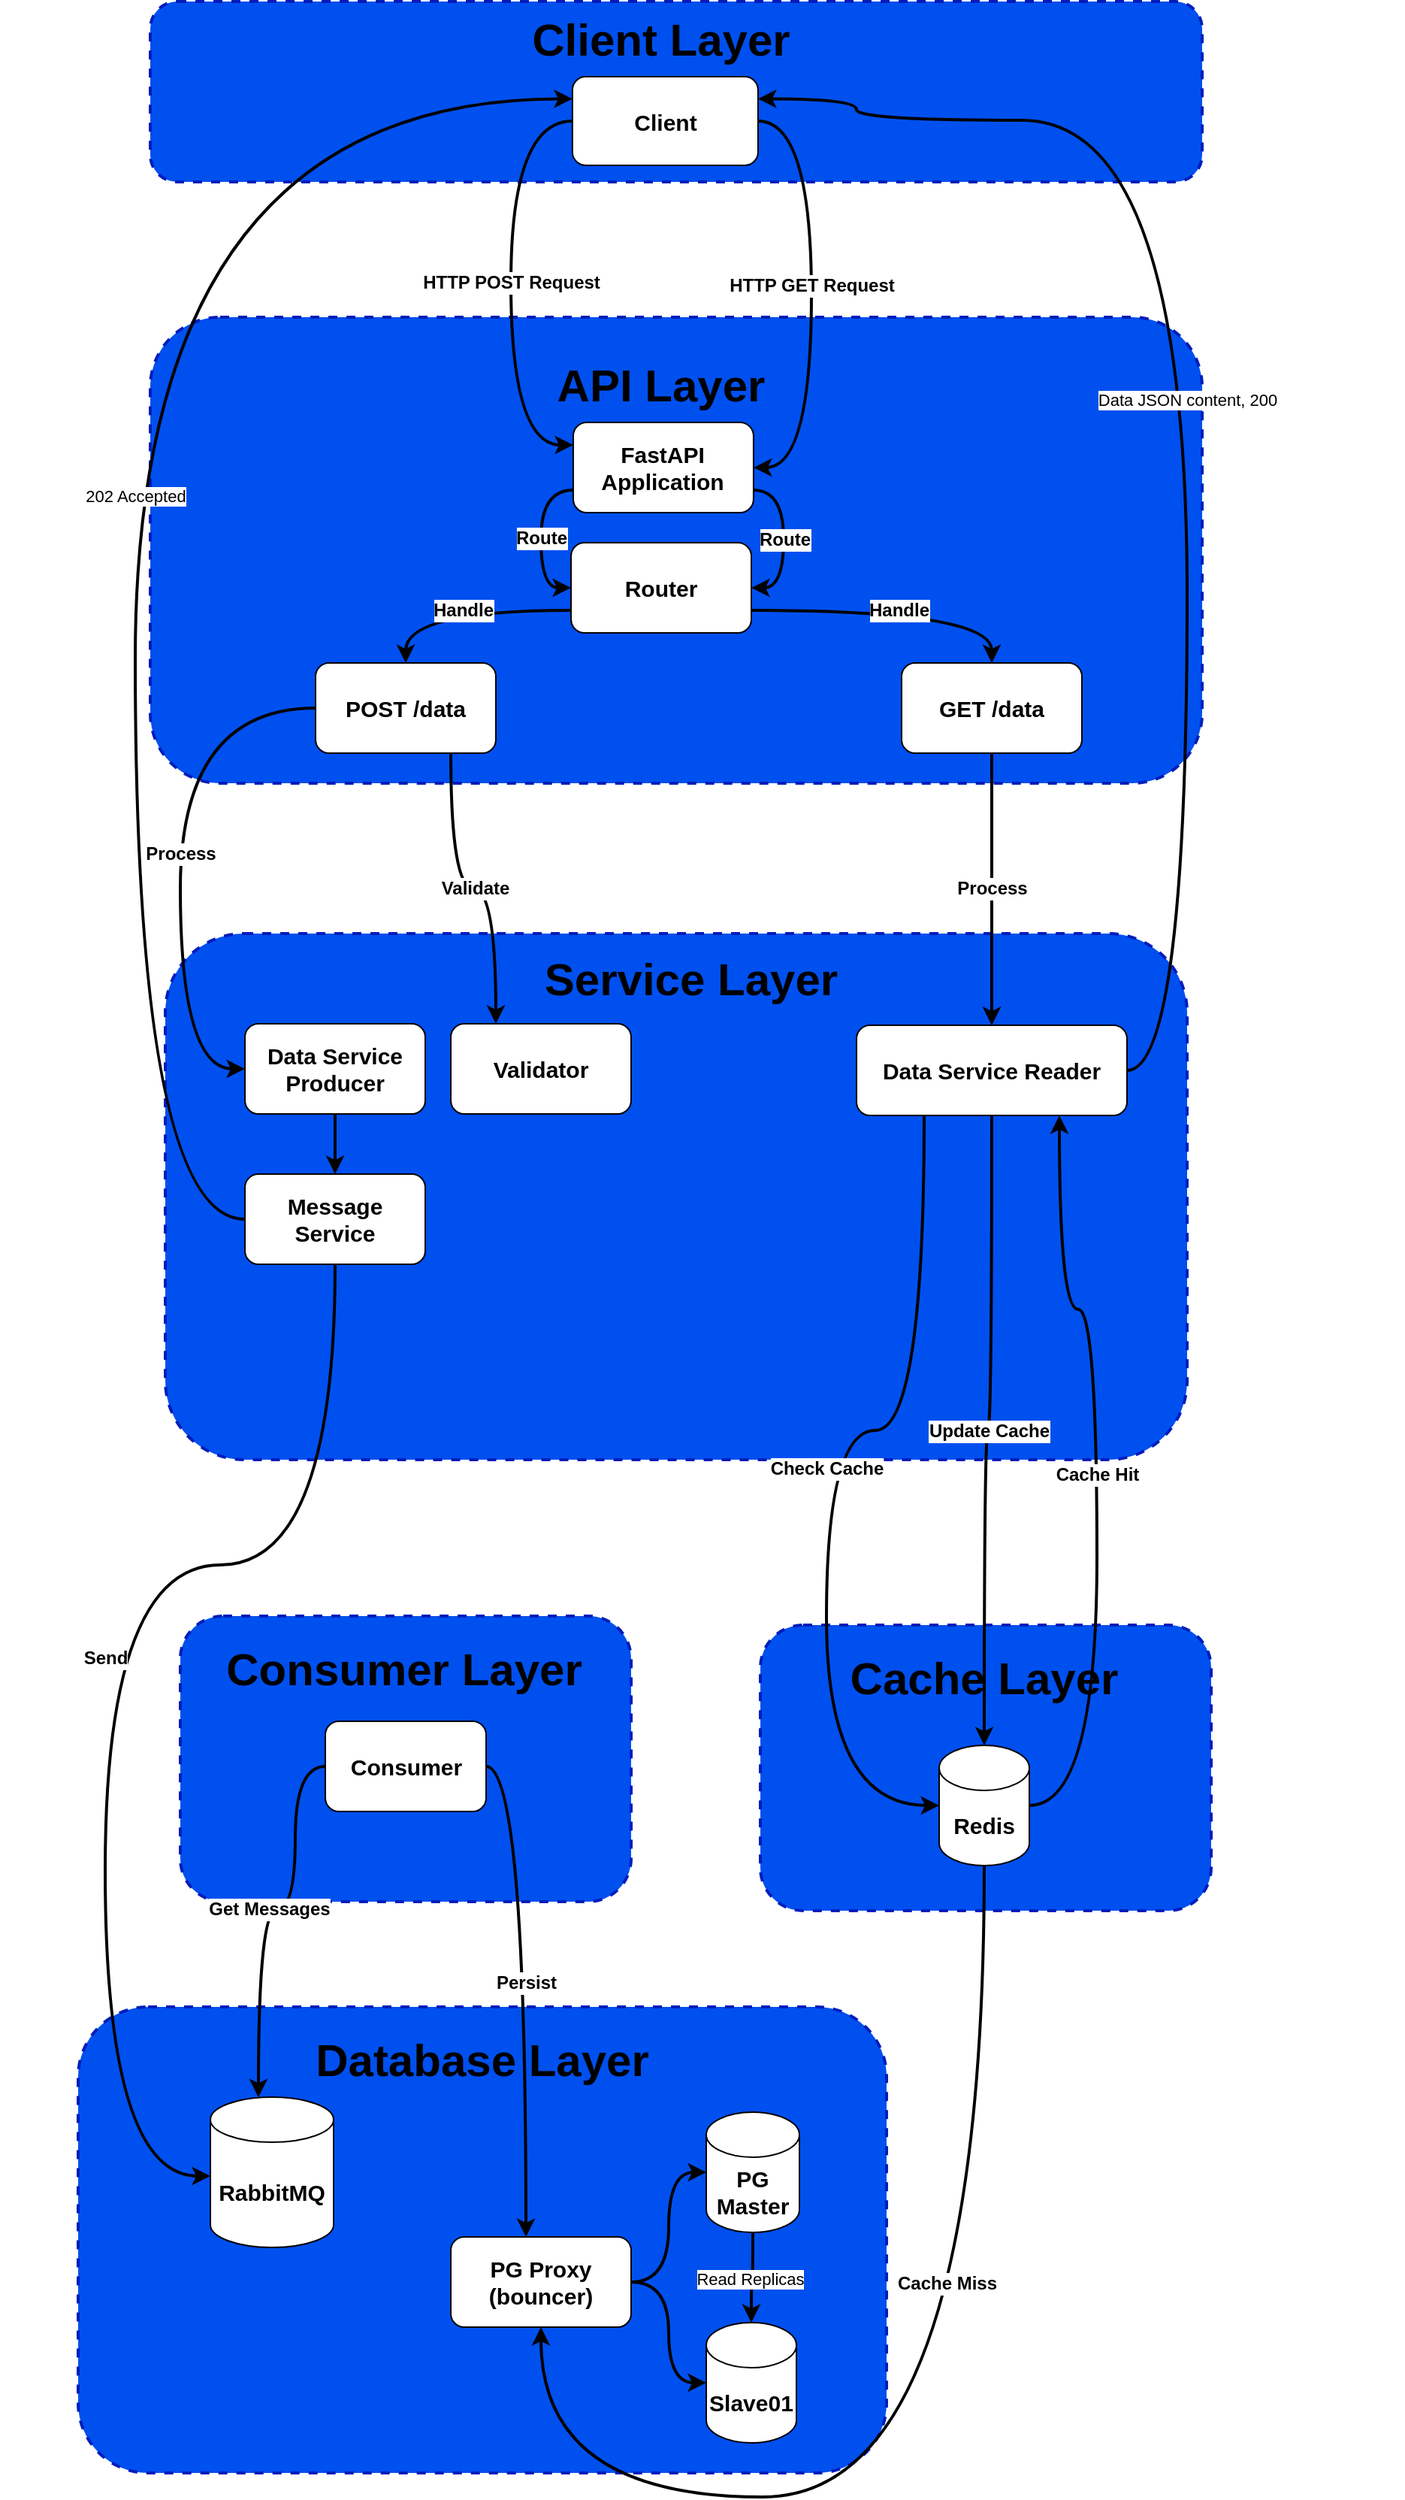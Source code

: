 <mxfile version="27.1.4">
  <diagram name="Page-1" id="uTwED_ESvM5utyiUrLhO">
    <mxGraphModel dx="1577" dy="2077" grid="1" gridSize="10" guides="1" tooltips="1" connect="1" arrows="1" fold="1" page="1" pageScale="1" pageWidth="850" pageHeight="1100" math="0" shadow="0">
      <root>
        <mxCell id="0" />
        <mxCell id="1" parent="0" />
        <mxCell id="CuVStZ2rOv2MTJ8ZW5BZ-71" value="" style="rounded=1;whiteSpace=wrap;html=1;fillColor=light-dark(#0050EF,#E5CCFF);fontColor=#ffffff;strokeColor=light-dark(#001DBC,#000000);dashed=1;strokeWidth=2;" vertex="1" parent="1">
          <mxGeometry x="160" y="20" width="680" height="350" as="geometry" />
        </mxCell>
        <mxCell id="CuVStZ2rOv2MTJ8ZW5BZ-48" value="" style="rounded=1;whiteSpace=wrap;html=1;fillColor=light-dark(#0050EF,#E5CCFF);fontColor=#ffffff;strokeColor=light-dark(#001DBC,#000000);dashed=1;strokeWidth=2;" vertex="1" parent="1">
          <mxGeometry x="150" y="-390" width="700" height="310" as="geometry" />
        </mxCell>
        <mxCell id="CuVStZ2rOv2MTJ8ZW5BZ-49" value="API Layer" style="text;html=1;align=center;verticalAlign=middle;whiteSpace=wrap;rounded=0;fontColor=light-dark(#000000,#000000);fontStyle=1;fontSize=30;" vertex="1" parent="1">
          <mxGeometry x="360" y="-360" width="260" height="30" as="geometry" />
        </mxCell>
        <mxCell id="CuVStZ2rOv2MTJ8ZW5BZ-55" value="" style="group;fontSize=15;" vertex="1" connectable="0" parent="1">
          <mxGeometry x="150" y="-600" width="700" height="120" as="geometry" />
        </mxCell>
        <mxCell id="CuVStZ2rOv2MTJ8ZW5BZ-43" value="" style="rounded=1;whiteSpace=wrap;html=1;fillColor=light-dark(#0050EF,#E5CCFF);fontColor=#ffffff;strokeColor=light-dark(#001DBC,#000000);dashed=1;strokeWidth=2;" vertex="1" parent="CuVStZ2rOv2MTJ8ZW5BZ-55">
          <mxGeometry width="700" height="120" as="geometry" />
        </mxCell>
        <mxCell id="CuVStZ2rOv2MTJ8ZW5BZ-44" value="Client" style="rounded=1;whiteSpace=wrap;html=1;fontSize=15;fontStyle=1;strokeWidth=1;" vertex="1" parent="CuVStZ2rOv2MTJ8ZW5BZ-55">
          <mxGeometry x="280.941" y="50" width="123.529" height="59" as="geometry" />
        </mxCell>
        <mxCell id="CuVStZ2rOv2MTJ8ZW5BZ-47" value="Client Layer" style="text;html=1;align=center;verticalAlign=middle;whiteSpace=wrap;rounded=0;fontColor=light-dark(#000000,#000000);fontStyle=1;fontSize=30;" vertex="1" parent="CuVStZ2rOv2MTJ8ZW5BZ-55">
          <mxGeometry x="205.882" y="10" width="267.647" height="30" as="geometry" />
        </mxCell>
        <mxCell id="CuVStZ2rOv2MTJ8ZW5BZ-62" value="&lt;font style=&quot;font-size: 12px;&quot;&gt;&lt;b style=&quot;&quot;&gt;Route&lt;/b&gt;&lt;/font&gt;" style="edgeStyle=orthogonalEdgeStyle;rounded=0;orthogonalLoop=1;jettySize=auto;html=1;exitX=0;exitY=0.75;exitDx=0;exitDy=0;entryX=0;entryY=0.5;entryDx=0;entryDy=0;strokeWidth=2;curved=1;" edge="1" parent="1" source="CuVStZ2rOv2MTJ8ZW5BZ-56" target="CuVStZ2rOv2MTJ8ZW5BZ-61">
          <mxGeometry x="-0.007" relative="1" as="geometry">
            <mxPoint as="offset" />
          </mxGeometry>
        </mxCell>
        <mxCell id="CuVStZ2rOv2MTJ8ZW5BZ-63" value="&lt;font style=&quot;font-size: 12px;&quot;&gt;&lt;b&gt;Route&lt;/b&gt;&lt;/font&gt;" style="edgeStyle=orthogonalEdgeStyle;rounded=0;orthogonalLoop=1;jettySize=auto;html=1;exitX=1;exitY=0.75;exitDx=0;exitDy=0;entryX=1;entryY=0.5;entryDx=0;entryDy=0;strokeWidth=2;curved=1;" edge="1" parent="1" source="CuVStZ2rOv2MTJ8ZW5BZ-56" target="CuVStZ2rOv2MTJ8ZW5BZ-61">
          <mxGeometry relative="1" as="geometry" />
        </mxCell>
        <mxCell id="CuVStZ2rOv2MTJ8ZW5BZ-56" value="&lt;font style=&quot;font-size: 15px;&quot;&gt;&lt;b&gt;FastAPI Application&lt;/b&gt;&lt;/font&gt;" style="rounded=1;whiteSpace=wrap;html=1;" vertex="1" parent="1">
          <mxGeometry x="431.47" y="-320" width="120" height="60" as="geometry" />
        </mxCell>
        <mxCell id="CuVStZ2rOv2MTJ8ZW5BZ-57" value="&lt;font style=&quot;font-size: 12px;&quot;&gt;&lt;b style=&quot;&quot;&gt;HTTP POST Request&lt;/b&gt;&lt;/font&gt;" style="edgeStyle=orthogonalEdgeStyle;rounded=0;orthogonalLoop=1;jettySize=auto;html=1;exitX=0;exitY=0.5;exitDx=0;exitDy=0;entryX=0;entryY=0.25;entryDx=0;entryDy=0;strokeWidth=2;curved=1;" edge="1" parent="1" source="CuVStZ2rOv2MTJ8ZW5BZ-44" target="CuVStZ2rOv2MTJ8ZW5BZ-56">
          <mxGeometry x="-0.006" relative="1" as="geometry">
            <Array as="points">
              <mxPoint x="390" y="-521" />
              <mxPoint x="390" y="-305" />
            </Array>
            <mxPoint as="offset" />
          </mxGeometry>
        </mxCell>
        <mxCell id="CuVStZ2rOv2MTJ8ZW5BZ-58" value="&lt;font style=&quot;font-size: 12px;&quot;&gt;&lt;b&gt;HTTP GET Request&lt;/b&gt;&lt;/font&gt;" style="edgeStyle=orthogonalEdgeStyle;rounded=0;orthogonalLoop=1;jettySize=auto;html=1;exitX=1;exitY=0.5;exitDx=0;exitDy=0;entryX=1;entryY=0.5;entryDx=0;entryDy=0;strokeWidth=2;curved=1;" edge="1" parent="1" source="CuVStZ2rOv2MTJ8ZW5BZ-44" target="CuVStZ2rOv2MTJ8ZW5BZ-56">
          <mxGeometry x="-0.043" relative="1" as="geometry">
            <Array as="points">
              <mxPoint x="590" y="-521" />
              <mxPoint x="590" y="-290" />
            </Array>
            <mxPoint as="offset" />
          </mxGeometry>
        </mxCell>
        <mxCell id="CuVStZ2rOv2MTJ8ZW5BZ-69" value="&lt;font style=&quot;font-size: 12px;&quot;&gt;&lt;b&gt;Handle&lt;/b&gt;&lt;/font&gt;" style="edgeStyle=orthogonalEdgeStyle;rounded=0;orthogonalLoop=1;jettySize=auto;html=1;exitX=0;exitY=0.75;exitDx=0;exitDy=0;entryX=0.5;entryY=0;entryDx=0;entryDy=0;strokeWidth=2;curved=1;" edge="1" parent="1" source="CuVStZ2rOv2MTJ8ZW5BZ-61" target="CuVStZ2rOv2MTJ8ZW5BZ-64">
          <mxGeometry x="-0.006" relative="1" as="geometry">
            <mxPoint as="offset" />
          </mxGeometry>
        </mxCell>
        <mxCell id="CuVStZ2rOv2MTJ8ZW5BZ-70" value="&lt;font style=&quot;font-size: 12px;&quot;&gt;&lt;b&gt;Handle&lt;/b&gt;&lt;/font&gt;" style="edgeStyle=orthogonalEdgeStyle;rounded=0;orthogonalLoop=1;jettySize=auto;html=1;exitX=1;exitY=0.75;exitDx=0;exitDy=0;entryX=0.5;entryY=0;entryDx=0;entryDy=0;strokeWidth=2;curved=1;" edge="1" parent="1" source="CuVStZ2rOv2MTJ8ZW5BZ-61" target="CuVStZ2rOv2MTJ8ZW5BZ-65">
          <mxGeometry relative="1" as="geometry" />
        </mxCell>
        <mxCell id="CuVStZ2rOv2MTJ8ZW5BZ-61" value="&lt;font style=&quot;font-size: 15px;&quot;&gt;&lt;b&gt;Router&lt;/b&gt;&lt;/font&gt;" style="rounded=1;whiteSpace=wrap;html=1;" vertex="1" parent="1">
          <mxGeometry x="430" y="-240" width="120" height="60" as="geometry" />
        </mxCell>
        <mxCell id="CuVStZ2rOv2MTJ8ZW5BZ-81" value="&lt;font style=&quot;font-size: 12px;&quot;&gt;&lt;b&gt;Process&lt;/b&gt;&lt;/font&gt;" style="edgeStyle=orthogonalEdgeStyle;rounded=0;orthogonalLoop=1;jettySize=auto;html=1;exitX=0;exitY=0.5;exitDx=0;exitDy=0;entryX=0;entryY=0.5;entryDx=0;entryDy=0;strokeWidth=2;curved=1;" edge="1" parent="1" source="CuVStZ2rOv2MTJ8ZW5BZ-64" target="CuVStZ2rOv2MTJ8ZW5BZ-75">
          <mxGeometry relative="1" as="geometry">
            <Array as="points">
              <mxPoint x="170" y="-130" />
              <mxPoint x="170" y="110" />
            </Array>
          </mxGeometry>
        </mxCell>
        <mxCell id="CuVStZ2rOv2MTJ8ZW5BZ-83" value="&lt;font style=&quot;font-size: 12px;&quot;&gt;&lt;b&gt;Validate&lt;/b&gt;&lt;/font&gt;" style="edgeStyle=orthogonalEdgeStyle;rounded=0;orthogonalLoop=1;jettySize=auto;html=1;exitX=0.75;exitY=1;exitDx=0;exitDy=0;entryX=0.25;entryY=0;entryDx=0;entryDy=0;strokeWidth=2;curved=1;" edge="1" parent="1" source="CuVStZ2rOv2MTJ8ZW5BZ-64" target="CuVStZ2rOv2MTJ8ZW5BZ-78">
          <mxGeometry x="0.005" relative="1" as="geometry">
            <mxPoint as="offset" />
          </mxGeometry>
        </mxCell>
        <mxCell id="CuVStZ2rOv2MTJ8ZW5BZ-64" value="&lt;font style=&quot;font-size: 15px;&quot;&gt;&lt;b&gt;POST /data&lt;/b&gt;&lt;/font&gt;" style="rounded=1;whiteSpace=wrap;html=1;" vertex="1" parent="1">
          <mxGeometry x="260" y="-160" width="120" height="60" as="geometry" />
        </mxCell>
        <mxCell id="CuVStZ2rOv2MTJ8ZW5BZ-86" value="&lt;font style=&quot;font-size: 12px;&quot;&gt;&lt;b&gt;Process&lt;/b&gt;&lt;/font&gt;" style="edgeStyle=orthogonalEdgeStyle;rounded=0;orthogonalLoop=1;jettySize=auto;html=1;exitX=0.5;exitY=1;exitDx=0;exitDy=0;entryX=0.5;entryY=0;entryDx=0;entryDy=0;strokeWidth=2;curved=1;" edge="1" parent="1" source="CuVStZ2rOv2MTJ8ZW5BZ-65" target="CuVStZ2rOv2MTJ8ZW5BZ-85">
          <mxGeometry x="-0.003" relative="1" as="geometry">
            <mxPoint as="offset" />
          </mxGeometry>
        </mxCell>
        <mxCell id="CuVStZ2rOv2MTJ8ZW5BZ-65" value="&lt;font style=&quot;font-size: 15px;&quot;&gt;&lt;b&gt;GET /data&lt;/b&gt;&lt;/font&gt;" style="rounded=1;whiteSpace=wrap;html=1;" vertex="1" parent="1">
          <mxGeometry x="650" y="-160" width="120" height="60" as="geometry" />
        </mxCell>
        <mxCell id="CuVStZ2rOv2MTJ8ZW5BZ-72" value="Service Layer" style="text;html=1;align=center;verticalAlign=middle;whiteSpace=wrap;rounded=0;fontColor=light-dark(#000000,#000000);fontStyle=1;fontSize=30;" vertex="1" parent="1">
          <mxGeometry x="380" y="35" width="260" height="30" as="geometry" />
        </mxCell>
        <mxCell id="CuVStZ2rOv2MTJ8ZW5BZ-84" style="edgeStyle=orthogonalEdgeStyle;rounded=0;orthogonalLoop=1;jettySize=auto;html=1;exitX=0.5;exitY=1;exitDx=0;exitDy=0;entryX=0.5;entryY=0;entryDx=0;entryDy=0;strokeWidth=2;curved=1;" edge="1" parent="1" source="CuVStZ2rOv2MTJ8ZW5BZ-75" target="CuVStZ2rOv2MTJ8ZW5BZ-79">
          <mxGeometry relative="1" as="geometry" />
        </mxCell>
        <mxCell id="CuVStZ2rOv2MTJ8ZW5BZ-75" value="&lt;font style=&quot;font-size: 15px;&quot;&gt;&lt;b&gt;Data Service Producer&lt;/b&gt;&lt;/font&gt;" style="rounded=1;whiteSpace=wrap;html=1;" vertex="1" parent="1">
          <mxGeometry x="213" y="80" width="120" height="60" as="geometry" />
        </mxCell>
        <mxCell id="CuVStZ2rOv2MTJ8ZW5BZ-78" value="&lt;font style=&quot;font-size: 15px;&quot;&gt;&lt;b&gt;Validator&lt;/b&gt;&lt;/font&gt;" style="rounded=1;whiteSpace=wrap;html=1;" vertex="1" parent="1">
          <mxGeometry x="350" y="80" width="120" height="60" as="geometry" />
        </mxCell>
        <mxCell id="CuVStZ2rOv2MTJ8ZW5BZ-88" value="202 Accepted" style="edgeStyle=orthogonalEdgeStyle;rounded=0;orthogonalLoop=1;jettySize=auto;html=1;exitX=0;exitY=0.5;exitDx=0;exitDy=0;entryX=0;entryY=0.25;entryDx=0;entryDy=0;strokeWidth=2;curved=1;" edge="1" parent="1" source="CuVStZ2rOv2MTJ8ZW5BZ-79" target="CuVStZ2rOv2MTJ8ZW5BZ-44">
          <mxGeometry relative="1" as="geometry">
            <Array as="points">
              <mxPoint x="140" y="210" />
              <mxPoint x="140" y="-535" />
            </Array>
          </mxGeometry>
        </mxCell>
        <mxCell id="CuVStZ2rOv2MTJ8ZW5BZ-79" value="&lt;font style=&quot;font-size: 15px;&quot;&gt;&lt;b&gt;Message Service&lt;/b&gt;&lt;/font&gt;" style="rounded=1;whiteSpace=wrap;html=1;" vertex="1" parent="1">
          <mxGeometry x="213" y="180" width="120" height="60" as="geometry" />
        </mxCell>
        <mxCell id="CuVStZ2rOv2MTJ8ZW5BZ-87" value="Data JSON content, 200" style="edgeStyle=orthogonalEdgeStyle;rounded=0;orthogonalLoop=1;jettySize=auto;html=1;exitX=1;exitY=0.5;exitDx=0;exitDy=0;entryX=1;entryY=0.25;entryDx=0;entryDy=0;strokeWidth=2;curved=1;" edge="1" parent="1" source="CuVStZ2rOv2MTJ8ZW5BZ-85" target="CuVStZ2rOv2MTJ8ZW5BZ-44">
          <mxGeometry relative="1" as="geometry">
            <Array as="points">
              <mxPoint x="840" y="111" />
              <mxPoint x="840" y="-521" />
              <mxPoint x="620" y="-521" />
              <mxPoint x="620" y="-535" />
            </Array>
          </mxGeometry>
        </mxCell>
        <mxCell id="CuVStZ2rOv2MTJ8ZW5BZ-85" value="&lt;font style=&quot;font-size: 15px;&quot;&gt;&lt;b&gt;Data Service Reader&lt;/b&gt;&lt;/font&gt;" style="rounded=1;whiteSpace=wrap;html=1;" vertex="1" parent="1">
          <mxGeometry x="620" y="81" width="180" height="60" as="geometry" />
        </mxCell>
        <mxCell id="CuVStZ2rOv2MTJ8ZW5BZ-122" value="redis" style="group" vertex="1" connectable="0" parent="1">
          <mxGeometry x="436" y="480" width="548" height="310" as="geometry" />
        </mxCell>
        <mxCell id="CuVStZ2rOv2MTJ8ZW5BZ-139" value="" style="group" vertex="1" connectable="0" parent="CuVStZ2rOv2MTJ8ZW5BZ-122">
          <mxGeometry x="120" width="300" height="190" as="geometry" />
        </mxCell>
        <mxCell id="CuVStZ2rOv2MTJ8ZW5BZ-123" value="" style="rounded=1;whiteSpace=wrap;html=1;fillColor=light-dark(#0050EF,#E5CCFF);fontColor=#ffffff;strokeColor=light-dark(#001DBC,#000000);dashed=1;strokeWidth=2;container=0;" vertex="1" parent="CuVStZ2rOv2MTJ8ZW5BZ-139">
          <mxGeometry width="300" height="190" as="geometry" />
        </mxCell>
        <mxCell id="CuVStZ2rOv2MTJ8ZW5BZ-132" value="&lt;font style=&quot;font-size: 15px;&quot;&gt;&lt;b&gt;Redis&lt;/b&gt;&lt;/font&gt;" style="shape=cylinder3;whiteSpace=wrap;html=1;boundedLbl=1;backgroundOutline=1;size=15;container=0;" vertex="1" parent="CuVStZ2rOv2MTJ8ZW5BZ-139">
          <mxGeometry x="119" y="80" width="60" height="80" as="geometry" />
        </mxCell>
        <mxCell id="CuVStZ2rOv2MTJ8ZW5BZ-135" value="Cache Layer" style="text;html=1;align=center;verticalAlign=middle;whiteSpace=wrap;rounded=0;fontColor=light-dark(#000000,#000000);fontStyle=1;fontSize=30;" vertex="1" parent="CuVStZ2rOv2MTJ8ZW5BZ-139">
          <mxGeometry x="19" y="20" width="260" height="30" as="geometry" />
        </mxCell>
        <mxCell id="CuVStZ2rOv2MTJ8ZW5BZ-141" value="&lt;font style=&quot;font-size: 12px;&quot;&gt;&lt;b&gt;Check Cache&lt;/b&gt;&lt;/font&gt;" style="edgeStyle=orthogonalEdgeStyle;rounded=0;orthogonalLoop=1;jettySize=auto;html=1;exitX=0.25;exitY=1;exitDx=0;exitDy=0;entryX=0;entryY=0.5;entryDx=0;entryDy=0;entryPerimeter=0;strokeWidth=2;curved=1;" edge="1" parent="1" source="CuVStZ2rOv2MTJ8ZW5BZ-85" target="CuVStZ2rOv2MTJ8ZW5BZ-132">
          <mxGeometry relative="1" as="geometry" />
        </mxCell>
        <mxCell id="CuVStZ2rOv2MTJ8ZW5BZ-142" value="&lt;font style=&quot;font-size: 12px;&quot;&gt;&lt;b&gt;Cache Hit&lt;/b&gt;&lt;/font&gt;" style="edgeStyle=orthogonalEdgeStyle;rounded=0;orthogonalLoop=1;jettySize=auto;html=1;exitX=1;exitY=0.5;exitDx=0;exitDy=0;exitPerimeter=0;entryX=0.75;entryY=1;entryDx=0;entryDy=0;strokeWidth=2;curved=1;" edge="1" parent="1" source="CuVStZ2rOv2MTJ8ZW5BZ-132" target="CuVStZ2rOv2MTJ8ZW5BZ-85">
          <mxGeometry x="0.002" relative="1" as="geometry">
            <Array as="points">
              <mxPoint x="780" y="600" />
              <mxPoint x="780" y="270" />
              <mxPoint x="755" y="270" />
            </Array>
            <mxPoint as="offset" />
          </mxGeometry>
        </mxCell>
        <mxCell id="CuVStZ2rOv2MTJ8ZW5BZ-143" value="&lt;font style=&quot;font-size: 12px;&quot;&gt;&lt;b&gt;Update Cache&lt;/b&gt;&lt;/font&gt;" style="edgeStyle=orthogonalEdgeStyle;rounded=0;orthogonalLoop=1;jettySize=auto;html=1;exitX=0.5;exitY=1;exitDx=0;exitDy=0;entryX=0.5;entryY=0;entryDx=0;entryDy=0;entryPerimeter=0;strokeWidth=2;curved=1;" edge="1" parent="1" source="CuVStZ2rOv2MTJ8ZW5BZ-85" target="CuVStZ2rOv2MTJ8ZW5BZ-132">
          <mxGeometry relative="1" as="geometry" />
        </mxCell>
        <mxCell id="CuVStZ2rOv2MTJ8ZW5BZ-149" value="redis" style="group;strokeWidth=2;" vertex="1" connectable="0" parent="1">
          <mxGeometry x="50" y="474" width="600" height="550" as="geometry" />
        </mxCell>
        <mxCell id="CuVStZ2rOv2MTJ8ZW5BZ-150" value="" style="group" vertex="1" connectable="0" parent="CuVStZ2rOv2MTJ8ZW5BZ-149">
          <mxGeometry x="120" width="300" height="190" as="geometry" />
        </mxCell>
        <mxCell id="CuVStZ2rOv2MTJ8ZW5BZ-151" value="&lt;span style=&quot;color: rgba(0, 0, 0, 0); font-family: monospace; font-size: 0px; text-align: start; text-wrap-mode: nowrap;&quot;&gt;%3CmxGraphModel%3E%3Croot%3E%3CmxCell%20id%3D%220%22%2F%3E%3CmxCell%20id%3D%221%22%20parent%3D%220%22%2F%3E%3CmxCell%20id%3D%222%22%20value%3D%22Consumer%22%20style%3D%22rounded%3D1%3BwhiteSpace%3Dwrap%3Bhtml%3D1%3Bcontainer%3D0%3B%22%20vertex%3D%221%22%20parent%3D%221%22%3E%3CmxGeometry%20x%3D%22128%22%20y%3D%22900%22%20width%3D%22120%22%20height%3D%2260%22%20as%3D%22geometry%22%2F%3E%3C%2FmxCell%3E%3C%2Froot%3E%3C%2FmxGraphModel%3E&lt;/span&gt;" style="rounded=1;whiteSpace=wrap;html=1;fillColor=light-dark(#0050EF,#E5CCFF);fontColor=#ffffff;strokeColor=light-dark(#001DBC,#000000);dashed=1;strokeWidth=2;container=0;" vertex="1" parent="CuVStZ2rOv2MTJ8ZW5BZ-150">
          <mxGeometry width="300" height="190" as="geometry" />
        </mxCell>
        <mxCell id="CuVStZ2rOv2MTJ8ZW5BZ-153" value="Consumer Layer" style="text;html=1;align=center;verticalAlign=middle;whiteSpace=wrap;rounded=0;fontColor=light-dark(#000000,#000000);fontStyle=1;fontSize=30;" vertex="1" parent="CuVStZ2rOv2MTJ8ZW5BZ-150">
          <mxGeometry x="19" y="20" width="260" height="30" as="geometry" />
        </mxCell>
        <mxCell id="CuVStZ2rOv2MTJ8ZW5BZ-154" value="&lt;font style=&quot;font-size: 15px;&quot;&gt;&lt;b&gt;Consumer&lt;/b&gt;&lt;/font&gt;" style="rounded=1;whiteSpace=wrap;html=1;" vertex="1" parent="CuVStZ2rOv2MTJ8ZW5BZ-150">
          <mxGeometry x="96.5" y="70" width="107" height="60" as="geometry" />
        </mxCell>
        <mxCell id="CuVStZ2rOv2MTJ8ZW5BZ-121" value="" style="group" vertex="1" connectable="0" parent="CuVStZ2rOv2MTJ8ZW5BZ-149">
          <mxGeometry x="52" y="260" width="538" height="310" as="geometry" />
        </mxCell>
        <mxCell id="CuVStZ2rOv2MTJ8ZW5BZ-38" value="" style="rounded=1;whiteSpace=wrap;html=1;fillColor=light-dark(#0050EF,#E5CCFF);fontColor=#ffffff;strokeColor=light-dark(#001DBC,#000000);dashed=1;strokeWidth=2;container=0;" vertex="1" parent="CuVStZ2rOv2MTJ8ZW5BZ-121">
          <mxGeometry width="538" height="310" as="geometry" />
        </mxCell>
        <mxCell id="CuVStZ2rOv2MTJ8ZW5BZ-3" value="&lt;font style=&quot;font-size: 15px;&quot;&gt;&lt;b&gt;PG Proxy (bouncer)&lt;/b&gt;&lt;/font&gt;" style="rounded=1;whiteSpace=wrap;html=1;container=0;" vertex="1" parent="CuVStZ2rOv2MTJ8ZW5BZ-121">
          <mxGeometry x="248" y="153" width="120" height="60" as="geometry" />
        </mxCell>
        <mxCell id="CuVStZ2rOv2MTJ8ZW5BZ-4" value="&lt;font style=&quot;font-size: 15px;&quot;&gt;&lt;b&gt;PG Master&lt;/b&gt;&lt;/font&gt;" style="shape=cylinder3;whiteSpace=wrap;html=1;boundedLbl=1;backgroundOutline=1;size=15;container=0;" vertex="1" parent="CuVStZ2rOv2MTJ8ZW5BZ-121">
          <mxGeometry x="418" y="70" width="62" height="80" as="geometry" />
        </mxCell>
        <mxCell id="CuVStZ2rOv2MTJ8ZW5BZ-6" value="&lt;font style=&quot;font-size: 15px;&quot;&gt;&lt;b&gt;Slave01&lt;/b&gt;&lt;/font&gt;" style="shape=cylinder3;whiteSpace=wrap;html=1;boundedLbl=1;backgroundOutline=1;size=15;container=0;" vertex="1" parent="CuVStZ2rOv2MTJ8ZW5BZ-121">
          <mxGeometry x="418" y="210" width="60" height="80" as="geometry" />
        </mxCell>
        <mxCell id="CuVStZ2rOv2MTJ8ZW5BZ-7" style="edgeStyle=orthogonalEdgeStyle;rounded=0;orthogonalLoop=1;jettySize=auto;html=1;entryX=0.5;entryY=0;entryDx=0;entryDy=0;entryPerimeter=0;strokeWidth=2;curved=1;" edge="1" parent="CuVStZ2rOv2MTJ8ZW5BZ-121" source="CuVStZ2rOv2MTJ8ZW5BZ-4" target="CuVStZ2rOv2MTJ8ZW5BZ-6">
          <mxGeometry relative="1" as="geometry" />
        </mxCell>
        <mxCell id="CuVStZ2rOv2MTJ8ZW5BZ-8" value="Read Replicas" style="edgeLabel;html=1;align=center;verticalAlign=middle;resizable=0;points=[];container=0;" vertex="1" connectable="0" parent="CuVStZ2rOv2MTJ8ZW5BZ-7">
          <mxGeometry x="0.054" y="-1" relative="1" as="geometry">
            <mxPoint as="offset" />
          </mxGeometry>
        </mxCell>
        <mxCell id="CuVStZ2rOv2MTJ8ZW5BZ-39" value="&lt;font style=&quot;font-size: 15px;&quot;&gt;&lt;b&gt;RabbitMQ&lt;/b&gt;&lt;/font&gt;" style="shape=cylinder3;whiteSpace=wrap;html=1;boundedLbl=1;backgroundOutline=1;size=15;container=0;" vertex="1" parent="CuVStZ2rOv2MTJ8ZW5BZ-121">
          <mxGeometry x="88" y="60" width="82" height="100" as="geometry" />
        </mxCell>
        <mxCell id="CuVStZ2rOv2MTJ8ZW5BZ-118" style="edgeStyle=orthogonalEdgeStyle;rounded=0;orthogonalLoop=1;jettySize=auto;html=1;exitX=1;exitY=0.5;exitDx=0;exitDy=0;entryX=0;entryY=0.5;entryDx=0;entryDy=0;entryPerimeter=0;strokeWidth=2;curved=1;" edge="1" parent="CuVStZ2rOv2MTJ8ZW5BZ-121" source="CuVStZ2rOv2MTJ8ZW5BZ-3" target="CuVStZ2rOv2MTJ8ZW5BZ-4">
          <mxGeometry relative="1" as="geometry" />
        </mxCell>
        <mxCell id="CuVStZ2rOv2MTJ8ZW5BZ-119" style="edgeStyle=orthogonalEdgeStyle;rounded=0;orthogonalLoop=1;jettySize=auto;html=1;exitX=1;exitY=0.5;exitDx=0;exitDy=0;entryX=0;entryY=0.5;entryDx=0;entryDy=0;entryPerimeter=0;strokeWidth=2;curved=1;" edge="1" parent="CuVStZ2rOv2MTJ8ZW5BZ-121" source="CuVStZ2rOv2MTJ8ZW5BZ-3" target="CuVStZ2rOv2MTJ8ZW5BZ-6">
          <mxGeometry relative="1" as="geometry" />
        </mxCell>
        <mxCell id="CuVStZ2rOv2MTJ8ZW5BZ-120" value="Database Layer" style="text;html=1;align=center;verticalAlign=middle;whiteSpace=wrap;rounded=0;fontColor=light-dark(#000000,#000000);fontStyle=1;fontSize=30;" vertex="1" parent="CuVStZ2rOv2MTJ8ZW5BZ-121">
          <mxGeometry x="139" y="20" width="260" height="30" as="geometry" />
        </mxCell>
        <mxCell id="CuVStZ2rOv2MTJ8ZW5BZ-160" value="&lt;font style=&quot;font-size: 12px;&quot;&gt;&lt;b&gt;Get Messages&lt;/b&gt;&lt;/font&gt;" style="edgeStyle=orthogonalEdgeStyle;rounded=0;orthogonalLoop=1;jettySize=auto;html=1;exitX=0;exitY=0.5;exitDx=0;exitDy=0;entryX=0.223;entryY=0.194;entryDx=0;entryDy=0;entryPerimeter=0;strokeWidth=2;curved=1;" edge="1" parent="CuVStZ2rOv2MTJ8ZW5BZ-149" source="CuVStZ2rOv2MTJ8ZW5BZ-154" target="CuVStZ2rOv2MTJ8ZW5BZ-38">
          <mxGeometry relative="1" as="geometry" />
        </mxCell>
        <mxCell id="CuVStZ2rOv2MTJ8ZW5BZ-167" value="&lt;font style=&quot;font-size: 12px;&quot;&gt;&lt;b&gt;Persist&lt;/b&gt;&lt;/font&gt;" style="edgeStyle=orthogonalEdgeStyle;rounded=0;orthogonalLoop=1;jettySize=auto;html=1;exitX=1;exitY=0.5;exitDx=0;exitDy=0;strokeWidth=2;curved=1;" edge="1" parent="CuVStZ2rOv2MTJ8ZW5BZ-149" source="CuVStZ2rOv2MTJ8ZW5BZ-154" target="CuVStZ2rOv2MTJ8ZW5BZ-3">
          <mxGeometry relative="1" as="geometry">
            <Array as="points">
              <mxPoint x="350" y="100" />
            </Array>
          </mxGeometry>
        </mxCell>
        <mxCell id="CuVStZ2rOv2MTJ8ZW5BZ-158" value="&lt;font style=&quot;font-size: 12px;&quot;&gt;&lt;b&gt;Send&lt;/b&gt;&lt;/font&gt;" style="edgeStyle=orthogonalEdgeStyle;rounded=0;orthogonalLoop=1;jettySize=auto;html=1;exitX=0.5;exitY=1;exitDx=0;exitDy=0;entryX=0;entryY=0;entryDx=0;entryDy=52.5;entryPerimeter=0;strokeWidth=2;curved=1;" edge="1" parent="1" source="CuVStZ2rOv2MTJ8ZW5BZ-79" target="CuVStZ2rOv2MTJ8ZW5BZ-39">
          <mxGeometry relative="1" as="geometry">
            <Array as="points">
              <mxPoint x="273" y="440" />
              <mxPoint x="120" y="440" />
              <mxPoint x="120" y="847" />
            </Array>
          </mxGeometry>
        </mxCell>
        <mxCell id="CuVStZ2rOv2MTJ8ZW5BZ-163" value="&lt;font style=&quot;font-size: 12px;&quot;&gt;&lt;b&gt;Cache Miss&lt;/b&gt;&lt;/font&gt;" style="edgeStyle=orthogonalEdgeStyle;rounded=0;orthogonalLoop=1;jettySize=auto;html=1;exitX=0.5;exitY=1;exitDx=0;exitDy=0;exitPerimeter=0;entryX=0.5;entryY=1;entryDx=0;entryDy=0;strokeWidth=2;curved=1;" edge="1" parent="1" source="CuVStZ2rOv2MTJ8ZW5BZ-132" target="CuVStZ2rOv2MTJ8ZW5BZ-3">
          <mxGeometry x="-0.328" y="-25" relative="1" as="geometry">
            <Array as="points">
              <mxPoint x="705" y="1060" />
              <mxPoint x="410" y="1060" />
            </Array>
            <mxPoint as="offset" />
          </mxGeometry>
        </mxCell>
      </root>
    </mxGraphModel>
  </diagram>
</mxfile>
